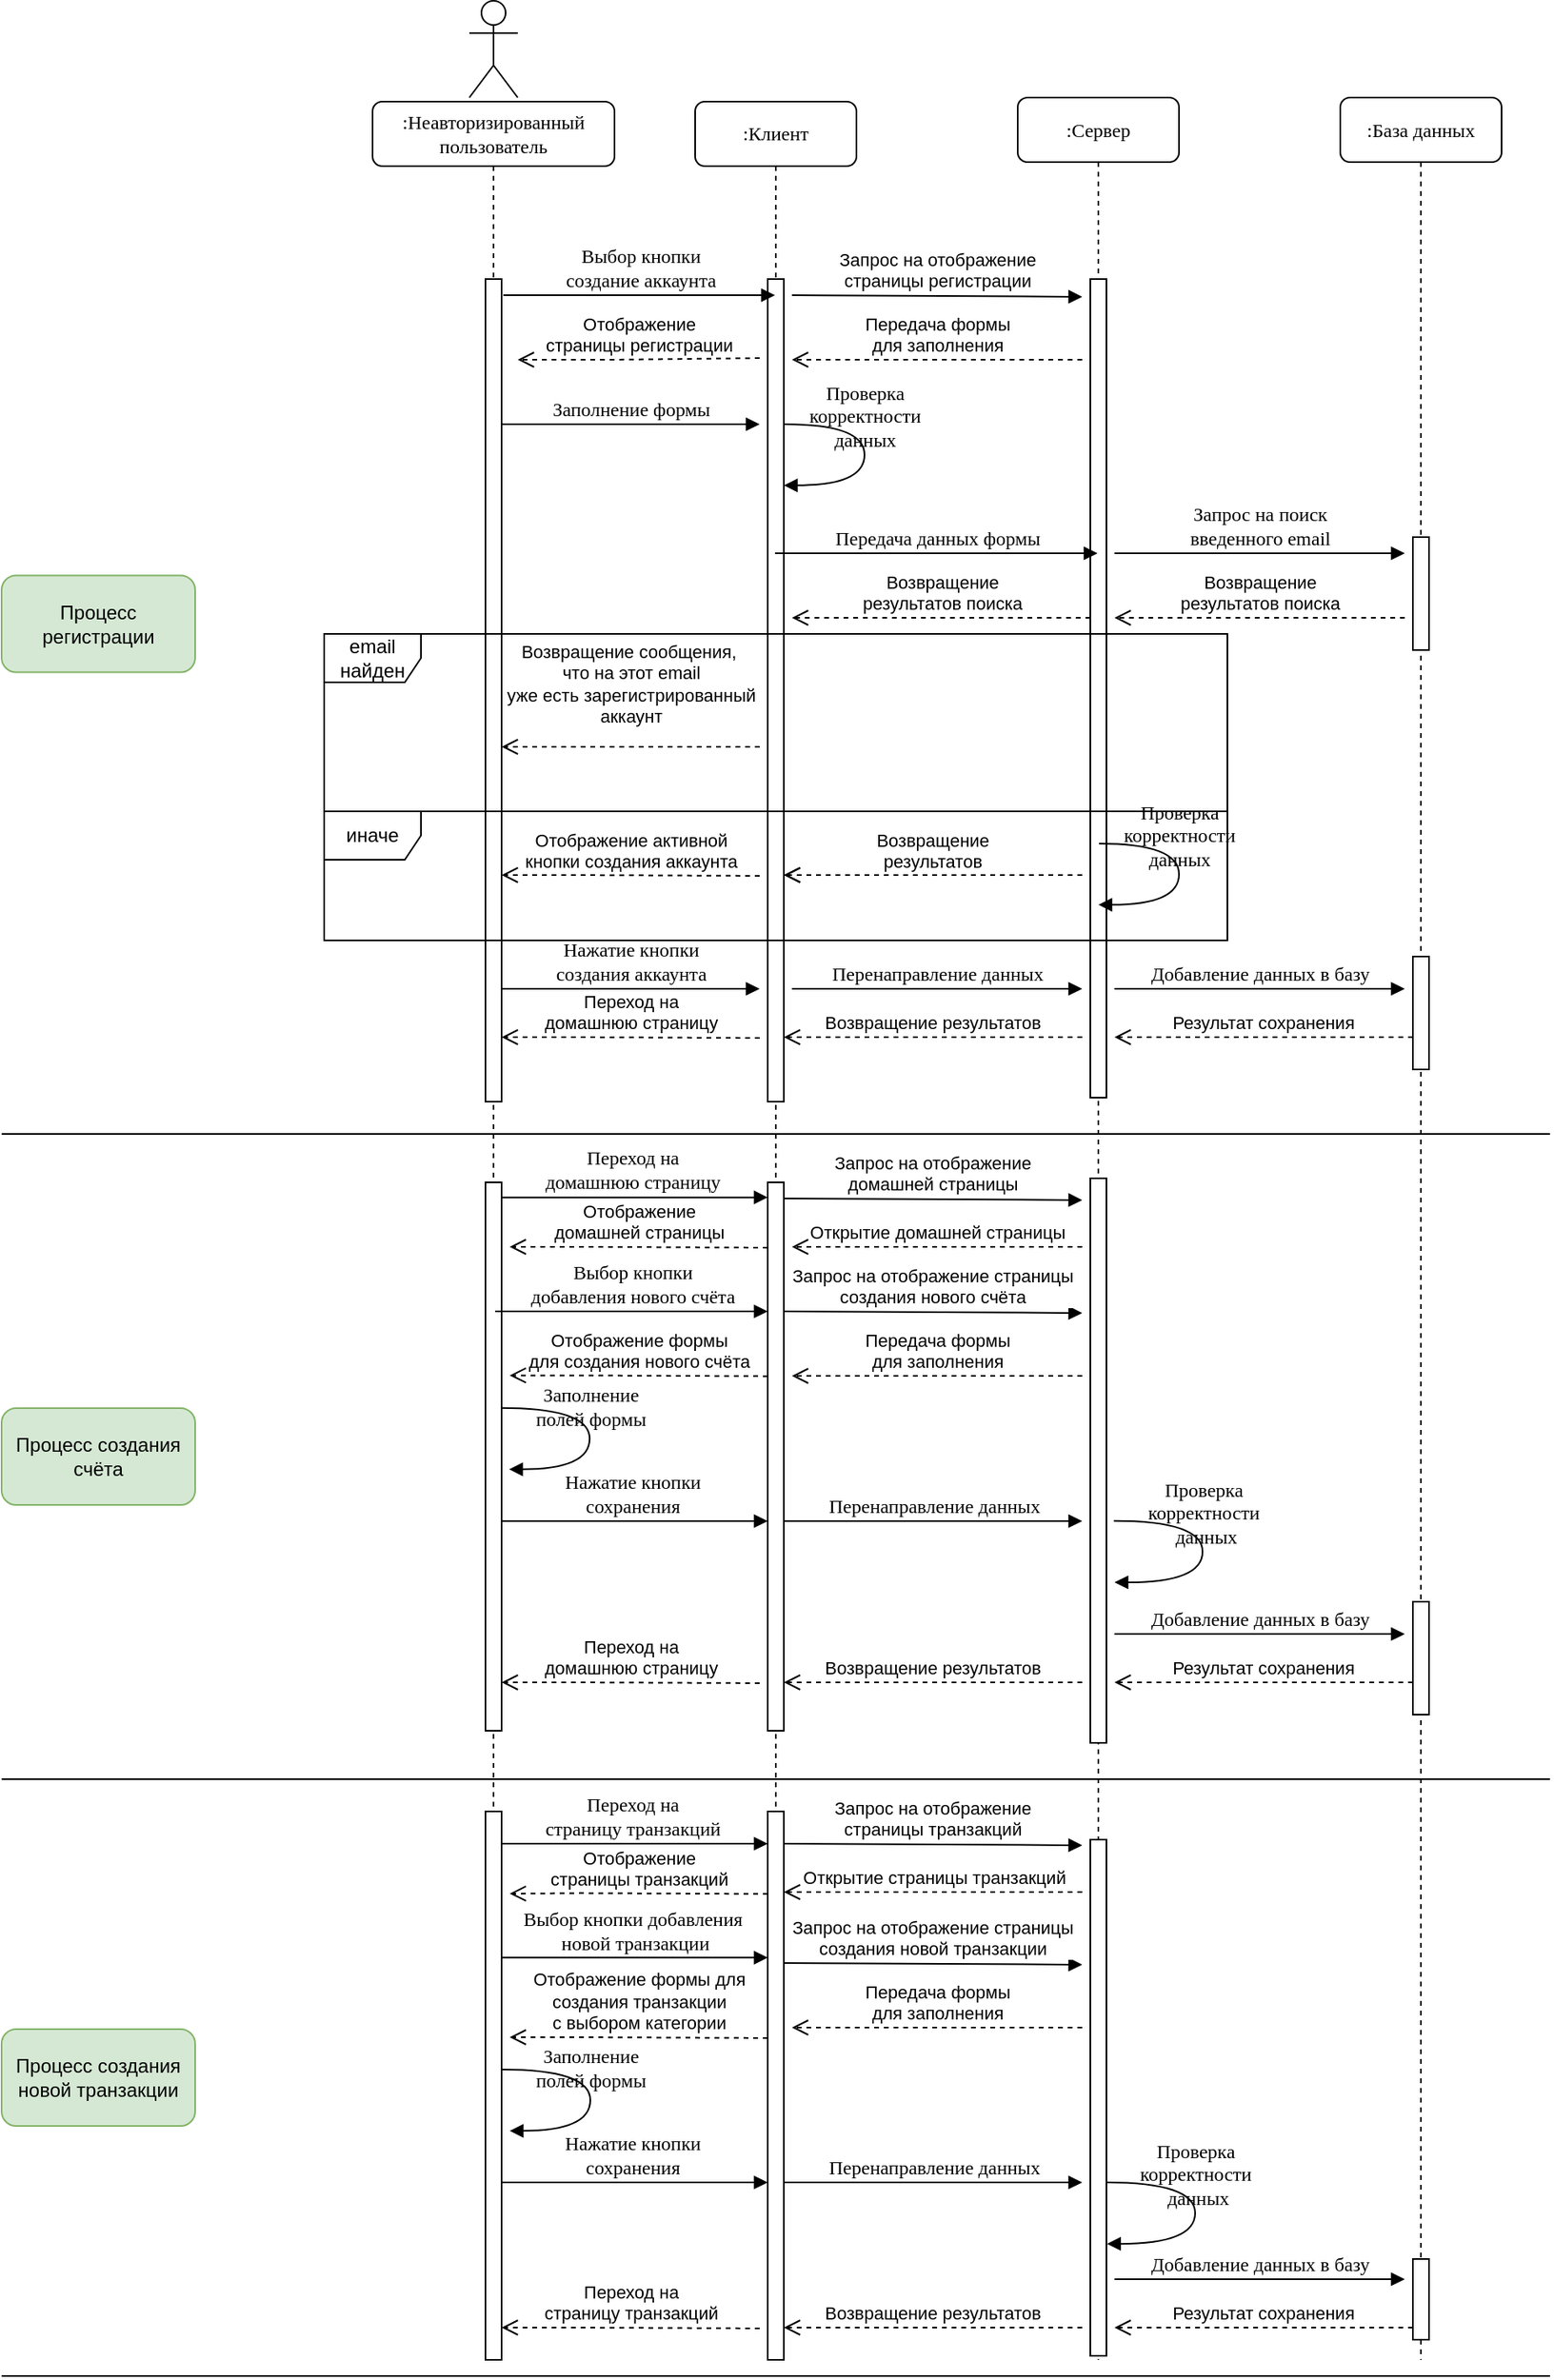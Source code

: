 <mxfile version="23.1.7" type="device">
  <diagram name="Page-1" id="13e1069c-82ec-6db2-03f1-153e76fe0fe0">
    <mxGraphModel dx="2837" dy="962" grid="1" gridSize="10" guides="1" tooltips="1" connect="1" arrows="1" fold="1" page="1" pageScale="1" pageWidth="1100" pageHeight="850" background="none" math="0" shadow="0">
      <root>
        <mxCell id="0" />
        <mxCell id="1" parent="0" />
        <mxCell id="7baba1c4bc27f4b0-2" value=":Клиент" style="shape=umlLifeline;perimeter=lifelinePerimeter;whiteSpace=wrap;html=1;container=1;collapsible=0;recursiveResize=0;outlineConnect=0;rounded=1;shadow=0;comic=0;labelBackgroundColor=none;strokeWidth=1;fontFamily=Verdana;fontSize=12;align=center;" parent="1" vertex="1">
          <mxGeometry x="310" y="80" width="100" height="1400" as="geometry" />
        </mxCell>
        <mxCell id="7baba1c4bc27f4b0-10" value="" style="html=1;points=[];perimeter=orthogonalPerimeter;rounded=0;shadow=0;comic=0;labelBackgroundColor=none;strokeWidth=1;fontFamily=Verdana;fontSize=12;align=center;" parent="7baba1c4bc27f4b0-2" vertex="1">
          <mxGeometry x="45" y="110" width="10" height="510" as="geometry" />
        </mxCell>
        <mxCell id="Ztveh8d8P-JCP1g_wq0y-25" value="Проверка&lt;br&gt;&amp;nbsp;корректности&amp;nbsp;&lt;br&gt;данных" style="html=1;verticalAlign=bottom;endArrow=block;labelBackgroundColor=none;fontFamily=Verdana;fontSize=12;elbow=vertical;edgeStyle=orthogonalEdgeStyle;curved=1;entryX=1;entryY=0.286;entryPerimeter=0;" parent="7baba1c4bc27f4b0-2" edge="1">
          <mxGeometry relative="1" as="geometry">
            <mxPoint x="55.38" y="200" as="sourcePoint" />
            <mxPoint x="55.0" y="237.9" as="targetPoint" />
            <Array as="points">
              <mxPoint x="105.0" y="199.9" />
              <mxPoint x="105.0" y="237.9" />
            </Array>
          </mxGeometry>
        </mxCell>
        <mxCell id="NJObePyXrfsjr6sr__3I-10" value="Переход на &lt;br&gt;домашнюю страницу" style="html=1;verticalAlign=bottom;endArrow=open;dashed=1;endSize=8;curved=0;rounded=0;" edge="1" parent="7baba1c4bc27f4b0-2">
          <mxGeometry x="0.005" relative="1" as="geometry">
            <mxPoint x="40" y="580.5" as="sourcePoint" />
            <mxPoint x="-120" y="580" as="targetPoint" />
            <Array as="points">
              <mxPoint x="-75" y="580" />
            </Array>
            <mxPoint as="offset" />
          </mxGeometry>
        </mxCell>
        <mxCell id="NJObePyXrfsjr6sr__3I-11" value="" style="endArrow=none;html=1;rounded=0;" edge="1" parent="7baba1c4bc27f4b0-2">
          <mxGeometry width="50" height="50" relative="1" as="geometry">
            <mxPoint x="-430" y="640" as="sourcePoint" />
            <mxPoint x="530" y="640" as="targetPoint" />
          </mxGeometry>
        </mxCell>
        <mxCell id="NJObePyXrfsjr6sr__3I-16" value="Переход на &lt;br&gt;домашнюю страницу" style="html=1;verticalAlign=bottom;endArrow=block;labelBackgroundColor=none;fontFamily=Verdana;fontSize=12;edgeStyle=elbowEdgeStyle;elbow=vertical;" edge="1" parent="7baba1c4bc27f4b0-2">
          <mxGeometry relative="1" as="geometry">
            <mxPoint x="-124" y="679.33" as="sourcePoint" />
            <mxPoint x="45" y="679.33" as="targetPoint" />
            <Array as="points">
              <mxPoint x="-25" y="679.33" />
            </Array>
          </mxGeometry>
        </mxCell>
        <mxCell id="NJObePyXrfsjr6sr__3I-22" value="Нажатие кнопки &lt;br&gt;сохранения" style="html=1;verticalAlign=bottom;endArrow=block;labelBackgroundColor=none;fontFamily=Verdana;fontSize=12;edgeStyle=elbowEdgeStyle;elbow=vertical;" edge="1" parent="7baba1c4bc27f4b0-2">
          <mxGeometry relative="1" as="geometry">
            <mxPoint x="-124" y="880" as="sourcePoint" />
            <mxPoint x="45" y="880" as="targetPoint" />
            <Array as="points">
              <mxPoint x="-25" y="880" />
            </Array>
          </mxGeometry>
        </mxCell>
        <mxCell id="NJObePyXrfsjr6sr__3I-35" value="" style="html=1;points=[];perimeter=orthogonalPerimeter;rounded=0;shadow=0;comic=0;labelBackgroundColor=none;strokeWidth=1;fontFamily=Verdana;fontSize=12;align=center;" vertex="1" parent="7baba1c4bc27f4b0-2">
          <mxGeometry x="45" y="1060" width="10" height="340" as="geometry" />
        </mxCell>
        <mxCell id="NJObePyXrfsjr6sr__3I-37" value="Переход на&lt;br&gt;страницу транзакций" style="html=1;verticalAlign=bottom;endArrow=block;labelBackgroundColor=none;fontFamily=Verdana;fontSize=12;edgeStyle=elbowEdgeStyle;elbow=horizontal;" edge="1" parent="7baba1c4bc27f4b0-2">
          <mxGeometry relative="1" as="geometry">
            <mxPoint x="-124" y="1080" as="sourcePoint" />
            <mxPoint x="45" y="1080" as="targetPoint" />
            <Array as="points">
              <mxPoint x="-25" y="1080" />
            </Array>
          </mxGeometry>
        </mxCell>
        <mxCell id="NJObePyXrfsjr6sr__3I-38" value="Отображение &lt;br&gt;страницы транзакций" style="html=1;verticalAlign=bottom;endArrow=open;dashed=1;endSize=8;curved=0;rounded=0;" edge="1" parent="7baba1c4bc27f4b0-2">
          <mxGeometry x="0.005" relative="1" as="geometry">
            <mxPoint x="45" y="1111.17" as="sourcePoint" />
            <mxPoint x="-115" y="1111" as="targetPoint" />
            <Array as="points">
              <mxPoint x="-70" y="1110.67" />
            </Array>
            <mxPoint as="offset" />
          </mxGeometry>
        </mxCell>
        <mxCell id="NJObePyXrfsjr6sr__3I-39" value="Выбор кнопки добавления&lt;br&gt;&amp;nbsp;новой транзакции" style="html=1;verticalAlign=bottom;endArrow=block;labelBackgroundColor=none;fontFamily=Verdana;fontSize=12;edgeStyle=elbowEdgeStyle;elbow=vertical;" edge="1" parent="7baba1c4bc27f4b0-2">
          <mxGeometry relative="1" as="geometry">
            <mxPoint x="-124" y="1150.67" as="sourcePoint" />
            <mxPoint x="45" y="1150.67" as="targetPoint" />
            <Array as="points">
              <mxPoint x="-25" y="1150.67" />
            </Array>
          </mxGeometry>
        </mxCell>
        <mxCell id="NJObePyXrfsjr6sr__3I-42" value="Нажатие кнопки &lt;br&gt;сохранения" style="html=1;verticalAlign=bottom;endArrow=block;labelBackgroundColor=none;fontFamily=Verdana;fontSize=12;edgeStyle=elbowEdgeStyle;elbow=vertical;" edge="1" parent="7baba1c4bc27f4b0-2">
          <mxGeometry relative="1" as="geometry">
            <mxPoint x="-124" y="1290" as="sourcePoint" />
            <mxPoint x="45" y="1290" as="targetPoint" />
            <Array as="points">
              <mxPoint x="-25" y="1290" />
            </Array>
          </mxGeometry>
        </mxCell>
        <mxCell id="NJObePyXrfsjr6sr__3I-43" value="Перенаправление данных" style="html=1;verticalAlign=bottom;endArrow=block;labelBackgroundColor=none;fontFamily=Verdana;fontSize=12;edgeStyle=elbowEdgeStyle;elbow=vertical;" edge="1" parent="7baba1c4bc27f4b0-2">
          <mxGeometry relative="1" as="geometry">
            <mxPoint x="55" y="1290" as="sourcePoint" />
            <mxPoint x="240" y="1290" as="targetPoint" />
            <Array as="points">
              <mxPoint x="135" y="1290" />
            </Array>
          </mxGeometry>
        </mxCell>
        <mxCell id="7baba1c4bc27f4b0-3" value=":Сервер" style="shape=umlLifeline;perimeter=lifelinePerimeter;whiteSpace=wrap;html=1;container=1;collapsible=0;recursiveResize=0;outlineConnect=0;rounded=1;shadow=0;comic=0;labelBackgroundColor=none;strokeWidth=1;fontFamily=Verdana;fontSize=12;align=center;" parent="1" vertex="1">
          <mxGeometry x="510" y="77.5" width="100" height="1402.5" as="geometry" />
        </mxCell>
        <mxCell id="7baba1c4bc27f4b0-13" value="" style="html=1;points=[];perimeter=orthogonalPerimeter;rounded=0;shadow=0;comic=0;labelBackgroundColor=none;strokeWidth=1;fontFamily=Verdana;fontSize=12;align=center;" parent="7baba1c4bc27f4b0-3" vertex="1">
          <mxGeometry x="45" y="112.5" width="10" height="507.5" as="geometry" />
        </mxCell>
        <mxCell id="NJObePyXrfsjr6sr__3I-15" value="" style="html=1;points=[];perimeter=orthogonalPerimeter;rounded=0;shadow=0;comic=0;labelBackgroundColor=none;strokeWidth=1;fontFamily=Verdana;fontSize=12;align=center;" vertex="1" parent="7baba1c4bc27f4b0-3">
          <mxGeometry x="45" y="670" width="10" height="350" as="geometry" />
        </mxCell>
        <mxCell id="NJObePyXrfsjr6sr__3I-26" value="Проверка &lt;br&gt;корректности&lt;br&gt;&amp;nbsp;данных" style="html=1;verticalAlign=bottom;endArrow=block;labelBackgroundColor=none;fontFamily=Verdana;fontSize=12;elbow=vertical;edgeStyle=orthogonalEdgeStyle;curved=1;exitX=1.038;exitY=0.345;exitPerimeter=0;" edge="1" parent="7baba1c4bc27f4b0-3">
          <mxGeometry relative="1" as="geometry">
            <mxPoint x="59.62" y="882.4" as="sourcePoint" />
            <mxPoint x="60" y="920.5" as="targetPoint" />
            <Array as="points">
              <mxPoint x="114.62" y="882.4" />
              <mxPoint x="114.62" y="920.4" />
            </Array>
          </mxGeometry>
        </mxCell>
        <mxCell id="NJObePyXrfsjr6sr__3I-36" value="" style="html=1;points=[];perimeter=orthogonalPerimeter;rounded=0;shadow=0;comic=0;labelBackgroundColor=none;strokeWidth=1;fontFamily=Verdana;fontSize=12;align=center;" vertex="1" parent="7baba1c4bc27f4b0-3">
          <mxGeometry x="45" y="1080" width="10" height="320" as="geometry" />
        </mxCell>
        <mxCell id="NJObePyXrfsjr6sr__3I-44" value="Проверка &lt;br&gt;корректности&lt;br&gt;&amp;nbsp;данных" style="html=1;verticalAlign=bottom;endArrow=block;labelBackgroundColor=none;fontFamily=Verdana;fontSize=12;elbow=vertical;edgeStyle=orthogonalEdgeStyle;curved=1;exitX=1.038;exitY=0.345;exitPerimeter=0;" edge="1" parent="7baba1c4bc27f4b0-3">
          <mxGeometry relative="1" as="geometry">
            <mxPoint x="55.0" y="1292.51" as="sourcePoint" />
            <mxPoint x="55.38" y="1330.61" as="targetPoint" />
            <Array as="points">
              <mxPoint x="110.0" y="1292.51" />
              <mxPoint x="110.0" y="1330.51" />
            </Array>
          </mxGeometry>
        </mxCell>
        <mxCell id="NJObePyXrfsjr6sr__3I-53" value="Открытие домашней страницы" style="html=1;verticalAlign=bottom;endArrow=open;dashed=1;endSize=8;curved=0;rounded=0;" edge="1" parent="7baba1c4bc27f4b0-3">
          <mxGeometry relative="1" as="geometry">
            <mxPoint x="40" y="712.5" as="sourcePoint" />
            <mxPoint x="-140" y="712.5" as="targetPoint" />
            <Array as="points">
              <mxPoint x="-100" y="712.5" />
            </Array>
          </mxGeometry>
        </mxCell>
        <mxCell id="7baba1c4bc27f4b0-4" value=":База данных" style="shape=umlLifeline;perimeter=lifelinePerimeter;whiteSpace=wrap;html=1;container=1;collapsible=0;recursiveResize=0;outlineConnect=0;rounded=1;shadow=0;comic=0;labelBackgroundColor=none;strokeWidth=1;fontFamily=Verdana;fontSize=12;align=center;" parent="1" vertex="1">
          <mxGeometry x="710" y="77.5" width="100" height="1402.5" as="geometry" />
        </mxCell>
        <mxCell id="7baba1c4bc27f4b0-16" value="" style="html=1;points=[];perimeter=orthogonalPerimeter;rounded=0;shadow=0;comic=0;labelBackgroundColor=none;strokeWidth=1;fontFamily=Verdana;fontSize=12;align=center;" parent="7baba1c4bc27f4b0-4" vertex="1">
          <mxGeometry x="45" y="272.5" width="10" height="70" as="geometry" />
        </mxCell>
        <mxCell id="NJObePyXrfsjr6sr__3I-6" value="" style="html=1;points=[];perimeter=orthogonalPerimeter;rounded=0;shadow=0;comic=0;labelBackgroundColor=none;strokeWidth=1;fontFamily=Verdana;fontSize=12;align=center;" vertex="1" parent="7baba1c4bc27f4b0-4">
          <mxGeometry x="45" y="532.5" width="10" height="70" as="geometry" />
        </mxCell>
        <mxCell id="NJObePyXrfsjr6sr__3I-31" value="" style="html=1;points=[];perimeter=orthogonalPerimeter;rounded=0;shadow=0;comic=0;labelBackgroundColor=none;strokeWidth=1;fontFamily=Verdana;fontSize=12;align=center;" vertex="1" parent="7baba1c4bc27f4b0-4">
          <mxGeometry x="45" y="932.5" width="10" height="70" as="geometry" />
        </mxCell>
        <mxCell id="NJObePyXrfsjr6sr__3I-49" value="" style="html=1;points=[];perimeter=orthogonalPerimeter;rounded=0;shadow=0;comic=0;labelBackgroundColor=none;strokeWidth=1;fontFamily=Verdana;fontSize=12;align=center;" vertex="1" parent="7baba1c4bc27f4b0-4">
          <mxGeometry x="45" y="1340" width="10" height="50" as="geometry" />
        </mxCell>
        <mxCell id="7baba1c4bc27f4b0-8" value=":Неавторизированный&lt;br&gt;пользователь" style="shape=umlLifeline;perimeter=lifelinePerimeter;whiteSpace=wrap;html=1;container=1;collapsible=0;recursiveResize=0;outlineConnect=0;rounded=1;shadow=0;comic=0;labelBackgroundColor=none;strokeWidth=1;fontFamily=Verdana;fontSize=12;align=center;" parent="1" vertex="1">
          <mxGeometry x="110" y="80" width="150" height="1400" as="geometry" />
        </mxCell>
        <mxCell id="7baba1c4bc27f4b0-9" value="" style="html=1;points=[];perimeter=orthogonalPerimeter;rounded=0;shadow=0;comic=0;labelBackgroundColor=none;strokeWidth=1;fontFamily=Verdana;fontSize=12;align=center;" parent="7baba1c4bc27f4b0-8" vertex="1">
          <mxGeometry x="70" y="110" width="10" height="510" as="geometry" />
        </mxCell>
        <mxCell id="NJObePyXrfsjr6sr__3I-13" value="" style="html=1;points=[];perimeter=orthogonalPerimeter;rounded=0;shadow=0;comic=0;labelBackgroundColor=none;strokeWidth=1;fontFamily=Verdana;fontSize=12;align=center;" vertex="1" parent="7baba1c4bc27f4b0-8">
          <mxGeometry x="70" y="670" width="10" height="340" as="geometry" />
        </mxCell>
        <mxCell id="NJObePyXrfsjr6sr__3I-21" value="Заполнение &lt;br&gt;полей формы" style="html=1;verticalAlign=bottom;endArrow=block;labelBackgroundColor=none;fontFamily=Verdana;fontSize=12;elbow=vertical;edgeStyle=orthogonalEdgeStyle;curved=1;entryX=1;entryY=0.286;entryPerimeter=0;exitX=1.038;exitY=0.345;exitPerimeter=0;" edge="1" parent="7baba1c4bc27f4b0-8">
          <mxGeometry relative="1" as="geometry">
            <mxPoint x="79.62" y="809.9" as="sourcePoint" />
            <mxPoint x="84.62" y="847.9" as="targetPoint" />
            <Array as="points">
              <mxPoint x="134.62" y="809.9" />
              <mxPoint x="134.62" y="847.9" />
            </Array>
          </mxGeometry>
        </mxCell>
        <mxCell id="NJObePyXrfsjr6sr__3I-34" value="" style="html=1;points=[];perimeter=orthogonalPerimeter;rounded=0;shadow=0;comic=0;labelBackgroundColor=none;strokeWidth=1;fontFamily=Verdana;fontSize=12;align=center;" vertex="1" parent="7baba1c4bc27f4b0-8">
          <mxGeometry x="70" y="1060" width="10" height="340" as="geometry" />
        </mxCell>
        <mxCell id="NJObePyXrfsjr6sr__3I-41" value="Заполнение &lt;br&gt;полей формы" style="html=1;verticalAlign=bottom;endArrow=block;labelBackgroundColor=none;fontFamily=Verdana;fontSize=12;elbow=vertical;edgeStyle=orthogonalEdgeStyle;curved=1;entryX=1;entryY=0.286;entryPerimeter=0;exitX=1.038;exitY=0.345;exitPerimeter=0;" edge="1" parent="7baba1c4bc27f4b0-8">
          <mxGeometry relative="1" as="geometry">
            <mxPoint x="80.0" y="1220.01" as="sourcePoint" />
            <mxPoint x="85.0" y="1258.01" as="targetPoint" />
            <Array as="points">
              <mxPoint x="135.0" y="1220.01" />
              <mxPoint x="135.0" y="1258.01" />
            </Array>
          </mxGeometry>
        </mxCell>
        <mxCell id="7baba1c4bc27f4b0-11" value="Заполнение формы" style="html=1;verticalAlign=bottom;endArrow=block;labelBackgroundColor=none;fontFamily=Verdana;fontSize=12;edgeStyle=elbowEdgeStyle;elbow=vertical;" parent="1" edge="1">
          <mxGeometry relative="1" as="geometry">
            <mxPoint x="190" y="280" as="sourcePoint" />
            <mxPoint x="350" y="280" as="targetPoint" />
            <Array as="points">
              <mxPoint x="270" y="280" />
            </Array>
          </mxGeometry>
        </mxCell>
        <mxCell id="Ztveh8d8P-JCP1g_wq0y-1" value="" style="shape=umlActor;verticalLabelPosition=bottom;verticalAlign=top;html=1;outlineConnect=0;" parent="1" vertex="1">
          <mxGeometry x="170" y="17.5" width="30" height="60" as="geometry" />
        </mxCell>
        <mxCell id="Ztveh8d8P-JCP1g_wq0y-8" value="Процесс регистрации" style="rounded=1;whiteSpace=wrap;html=1;fillColor=#d5e8d4;strokeColor=#82b366;" parent="1" vertex="1">
          <mxGeometry x="-120" y="373.75" width="120" height="60" as="geometry" />
        </mxCell>
        <mxCell id="Ztveh8d8P-JCP1g_wq0y-9" value="Запрос на отображение &lt;br&gt;страницы регистрации" style="html=1;verticalAlign=bottom;endArrow=block;curved=0;rounded=0;" parent="1" edge="1">
          <mxGeometry width="80" relative="1" as="geometry">
            <mxPoint x="370" y="200" as="sourcePoint" />
            <mxPoint x="550" y="201" as="targetPoint" />
          </mxGeometry>
        </mxCell>
        <mxCell id="Ztveh8d8P-JCP1g_wq0y-11" value="Передача формы&lt;br&gt;для заполнения" style="html=1;verticalAlign=bottom;endArrow=open;dashed=1;endSize=8;curved=0;rounded=0;" parent="1" edge="1">
          <mxGeometry relative="1" as="geometry">
            <mxPoint x="550" y="240" as="sourcePoint" />
            <mxPoint x="370" y="240" as="targetPoint" />
            <Array as="points">
              <mxPoint x="410" y="240" />
            </Array>
          </mxGeometry>
        </mxCell>
        <mxCell id="Ztveh8d8P-JCP1g_wq0y-12" value="Отображение &lt;br&gt;страницы регистрации" style="html=1;verticalAlign=bottom;endArrow=open;dashed=1;endSize=8;curved=0;rounded=0;" parent="1" edge="1">
          <mxGeometry relative="1" as="geometry">
            <mxPoint x="350" y="239" as="sourcePoint" />
            <mxPoint x="200" y="240" as="targetPoint" />
            <Array as="points">
              <mxPoint x="260" y="240" />
            </Array>
          </mxGeometry>
        </mxCell>
        <mxCell id="Ztveh8d8P-JCP1g_wq0y-13" value="Выбор кнопки &lt;br&gt;создание аккаунта" style="html=1;verticalAlign=bottom;endArrow=block;labelBackgroundColor=none;fontFamily=Verdana;fontSize=12;edgeStyle=elbowEdgeStyle;elbow=vertical;" parent="1" target="7baba1c4bc27f4b0-2" edge="1">
          <mxGeometry relative="1" as="geometry">
            <mxPoint x="191" y="200" as="sourcePoint" />
            <mxPoint x="340" y="200" as="targetPoint" />
            <Array as="points">
              <mxPoint x="290" y="200" />
            </Array>
          </mxGeometry>
        </mxCell>
        <mxCell id="Ztveh8d8P-JCP1g_wq0y-15" value="Передача данных формы" style="html=1;verticalAlign=bottom;endArrow=block;labelBackgroundColor=none;fontFamily=Verdana;fontSize=12;edgeStyle=elbowEdgeStyle;elbow=horizontal;" parent="1" edge="1">
          <mxGeometry relative="1" as="geometry">
            <mxPoint x="359.5" y="360" as="sourcePoint" />
            <mxPoint x="559.5" y="360" as="targetPoint" />
            <Array as="points">
              <mxPoint x="450" y="360" />
            </Array>
          </mxGeometry>
        </mxCell>
        <mxCell id="Ztveh8d8P-JCP1g_wq0y-16" value="Запрос на поиск &lt;br&gt;введенного email" style="html=1;verticalAlign=bottom;endArrow=block;labelBackgroundColor=none;fontFamily=Verdana;fontSize=12;edgeStyle=elbowEdgeStyle;elbow=vertical;" parent="1" edge="1">
          <mxGeometry relative="1" as="geometry">
            <mxPoint x="570" y="360" as="sourcePoint" />
            <mxPoint x="750" y="360" as="targetPoint" />
            <Array as="points">
              <mxPoint x="650" y="360" />
            </Array>
          </mxGeometry>
        </mxCell>
        <mxCell id="Ztveh8d8P-JCP1g_wq0y-22" value="Возвращение&lt;br&gt;результатов поиска" style="html=1;verticalAlign=bottom;endArrow=open;dashed=1;endSize=8;curved=0;rounded=0;" parent="1" edge="1">
          <mxGeometry relative="1" as="geometry">
            <mxPoint x="555" y="400" as="sourcePoint" />
            <mxPoint x="370" y="400" as="targetPoint" />
            <Array as="points">
              <mxPoint x="415" y="400" />
            </Array>
          </mxGeometry>
        </mxCell>
        <mxCell id="Ztveh8d8P-JCP1g_wq0y-17" value="Возвращение&lt;br&gt;результатов поиска" style="html=1;verticalAlign=bottom;endArrow=open;dashed=1;endSize=8;curved=0;rounded=0;" parent="1" edge="1">
          <mxGeometry relative="1" as="geometry">
            <mxPoint x="750" y="400" as="sourcePoint" />
            <mxPoint x="570" y="400" as="targetPoint" />
            <Array as="points">
              <mxPoint x="610" y="400" />
            </Array>
          </mxGeometry>
        </mxCell>
        <mxCell id="Ztveh8d8P-JCP1g_wq0y-23" value="Возвращение сообщения,&amp;nbsp;&lt;br&gt;что на этот email&lt;br&gt;уже есть зарегистрированный&lt;br&gt;аккаунт" style="html=1;verticalAlign=bottom;endArrow=open;dashed=1;endSize=8;curved=0;rounded=0;" parent="1" edge="1">
          <mxGeometry y="-10" relative="1" as="geometry">
            <mxPoint x="350" y="480" as="sourcePoint" />
            <mxPoint x="190" y="480" as="targetPoint" />
            <Array as="points">
              <mxPoint x="220" y="480" />
            </Array>
            <mxPoint as="offset" />
          </mxGeometry>
        </mxCell>
        <mxCell id="Ztveh8d8P-JCP1g_wq0y-18" value="email найден" style="shape=umlFrame;whiteSpace=wrap;html=1;pointerEvents=0;" parent="1" vertex="1">
          <mxGeometry x="80" y="410" width="560" height="110" as="geometry" />
        </mxCell>
        <mxCell id="Ztveh8d8P-JCP1g_wq0y-21" value="иначе" style="shape=umlFrame;whiteSpace=wrap;html=1;pointerEvents=0;" parent="1" vertex="1">
          <mxGeometry x="80" y="520" width="560" height="80" as="geometry" />
        </mxCell>
        <mxCell id="Ztveh8d8P-JCP1g_wq0y-26" value="Проверка&lt;br&gt;&amp;nbsp;корректности&amp;nbsp;&lt;br&gt;данных" style="html=1;verticalAlign=bottom;endArrow=block;labelBackgroundColor=none;fontFamily=Verdana;fontSize=12;elbow=vertical;edgeStyle=orthogonalEdgeStyle;curved=1;entryX=1;entryY=0.286;entryPerimeter=0;" parent="1" edge="1">
          <mxGeometry relative="1" as="geometry">
            <mxPoint x="560.38" y="540" as="sourcePoint" />
            <mxPoint x="560.0" y="577.9" as="targetPoint" />
            <Array as="points">
              <mxPoint x="610.0" y="539.9" />
              <mxPoint x="610.0" y="577.9" />
            </Array>
          </mxGeometry>
        </mxCell>
        <mxCell id="Ztveh8d8P-JCP1g_wq0y-27" value="Возвращение&lt;br&gt;результатов" style="html=1;verticalAlign=bottom;endArrow=open;dashed=1;endSize=8;curved=0;rounded=0;" parent="1" edge="1">
          <mxGeometry x="0.005" relative="1" as="geometry">
            <mxPoint x="550" y="559.5" as="sourcePoint" />
            <mxPoint x="365" y="559.5" as="targetPoint" />
            <Array as="points">
              <mxPoint x="410" y="559.5" />
            </Array>
            <mxPoint as="offset" />
          </mxGeometry>
        </mxCell>
        <mxCell id="NJObePyXrfsjr6sr__3I-1" value="Возвращение&lt;br&gt;результатов" style="html=1;verticalAlign=bottom;endArrow=open;dashed=1;endSize=8;curved=0;rounded=0;" edge="1" parent="1">
          <mxGeometry x="0.005" relative="1" as="geometry">
            <mxPoint x="550" y="559.5" as="sourcePoint" />
            <mxPoint x="365" y="559.5" as="targetPoint" />
            <Array as="points">
              <mxPoint x="410" y="559.5" />
            </Array>
            <mxPoint as="offset" />
          </mxGeometry>
        </mxCell>
        <mxCell id="NJObePyXrfsjr6sr__3I-2" value="Отображение активной&lt;br&gt;кнопки создания аккаунта" style="html=1;verticalAlign=bottom;endArrow=open;dashed=1;endSize=8;curved=0;rounded=0;" edge="1" parent="1">
          <mxGeometry x="0.005" relative="1" as="geometry">
            <mxPoint x="350" y="560" as="sourcePoint" />
            <mxPoint x="190" y="559.5" as="targetPoint" />
            <Array as="points">
              <mxPoint x="235" y="559.5" />
            </Array>
            <mxPoint as="offset" />
          </mxGeometry>
        </mxCell>
        <mxCell id="NJObePyXrfsjr6sr__3I-3" value="Нажатие кнопки &lt;br&gt;создания аккаунта" style="html=1;verticalAlign=bottom;endArrow=block;labelBackgroundColor=none;fontFamily=Verdana;fontSize=12;edgeStyle=elbowEdgeStyle;elbow=vertical;" edge="1" parent="1">
          <mxGeometry relative="1" as="geometry">
            <mxPoint x="190" y="630" as="sourcePoint" />
            <mxPoint x="350" y="630" as="targetPoint" />
            <Array as="points">
              <mxPoint x="270" y="630" />
            </Array>
          </mxGeometry>
        </mxCell>
        <mxCell id="NJObePyXrfsjr6sr__3I-4" value="Перенаправление данных" style="html=1;verticalAlign=bottom;endArrow=block;labelBackgroundColor=none;fontFamily=Verdana;fontSize=12;edgeStyle=elbowEdgeStyle;elbow=vertical;" edge="1" parent="1">
          <mxGeometry relative="1" as="geometry">
            <mxPoint x="370" y="630" as="sourcePoint" />
            <mxPoint x="550" y="630" as="targetPoint" />
            <Array as="points">
              <mxPoint x="450" y="630" />
            </Array>
          </mxGeometry>
        </mxCell>
        <mxCell id="NJObePyXrfsjr6sr__3I-5" value="Добавление данных в базу" style="html=1;verticalAlign=bottom;endArrow=block;labelBackgroundColor=none;fontFamily=Verdana;fontSize=12;edgeStyle=elbowEdgeStyle;elbow=vertical;" edge="1" parent="1">
          <mxGeometry relative="1" as="geometry">
            <mxPoint x="570" y="630" as="sourcePoint" />
            <mxPoint x="750" y="630" as="targetPoint" />
            <Array as="points">
              <mxPoint x="650" y="630" />
            </Array>
          </mxGeometry>
        </mxCell>
        <mxCell id="NJObePyXrfsjr6sr__3I-7" value="Результат сохранения" style="html=1;verticalAlign=bottom;endArrow=open;dashed=1;endSize=8;curved=0;rounded=0;" edge="1" parent="1">
          <mxGeometry x="0.005" relative="1" as="geometry">
            <mxPoint x="755" y="660" as="sourcePoint" />
            <mxPoint x="570" y="660" as="targetPoint" />
            <Array as="points">
              <mxPoint x="615" y="660" />
            </Array>
            <mxPoint as="offset" />
          </mxGeometry>
        </mxCell>
        <mxCell id="NJObePyXrfsjr6sr__3I-8" value="Возвращение результатов" style="html=1;verticalAlign=bottom;endArrow=open;dashed=1;endSize=8;curved=0;rounded=0;" edge="1" parent="1">
          <mxGeometry x="0.005" relative="1" as="geometry">
            <mxPoint x="550" y="660" as="sourcePoint" />
            <mxPoint x="365" y="660" as="targetPoint" />
            <Array as="points">
              <mxPoint x="410" y="660" />
            </Array>
            <mxPoint as="offset" />
          </mxGeometry>
        </mxCell>
        <mxCell id="NJObePyXrfsjr6sr__3I-12" value="Процесс создания счёта" style="rounded=1;whiteSpace=wrap;html=1;fillColor=#d5e8d4;strokeColor=#82b366;" vertex="1" parent="1">
          <mxGeometry x="-120" y="890" width="120" height="60" as="geometry" />
        </mxCell>
        <mxCell id="NJObePyXrfsjr6sr__3I-14" value="" style="html=1;points=[];perimeter=orthogonalPerimeter;rounded=0;shadow=0;comic=0;labelBackgroundColor=none;strokeWidth=1;fontFamily=Verdana;fontSize=12;align=center;" vertex="1" parent="1">
          <mxGeometry x="355" y="750" width="10" height="340" as="geometry" />
        </mxCell>
        <mxCell id="NJObePyXrfsjr6sr__3I-17" value="Отображение &lt;br&gt;домашней страницы" style="html=1;verticalAlign=bottom;endArrow=open;dashed=1;endSize=8;curved=0;rounded=0;" edge="1" parent="1">
          <mxGeometry x="0.005" relative="1" as="geometry">
            <mxPoint x="355" y="790.5" as="sourcePoint" />
            <mxPoint x="195" y="790" as="targetPoint" />
            <Array as="points">
              <mxPoint x="240" y="790" />
            </Array>
            <mxPoint as="offset" />
          </mxGeometry>
        </mxCell>
        <mxCell id="NJObePyXrfsjr6sr__3I-18" value="Выбор кнопки &lt;br&gt;добавления нового счёта" style="html=1;verticalAlign=bottom;endArrow=block;labelBackgroundColor=none;fontFamily=Verdana;fontSize=12;edgeStyle=elbowEdgeStyle;elbow=vertical;" edge="1" parent="1">
          <mxGeometry relative="1" as="geometry">
            <mxPoint x="186" y="830" as="sourcePoint" />
            <mxPoint x="355" y="830" as="targetPoint" />
            <Array as="points">
              <mxPoint x="285" y="830" />
            </Array>
          </mxGeometry>
        </mxCell>
        <mxCell id="NJObePyXrfsjr6sr__3I-19" value="Отображение формы&lt;br&gt;для создания нового счёта" style="html=1;verticalAlign=bottom;endArrow=open;dashed=1;endSize=8;curved=0;rounded=0;" edge="1" parent="1">
          <mxGeometry x="0.005" relative="1" as="geometry">
            <mxPoint x="355" y="870.21" as="sourcePoint" />
            <mxPoint x="195" y="869.71" as="targetPoint" />
            <Array as="points">
              <mxPoint x="240" y="869.71" />
            </Array>
            <mxPoint as="offset" />
          </mxGeometry>
        </mxCell>
        <mxCell id="NJObePyXrfsjr6sr__3I-25" value="Перенаправление данных" style="html=1;verticalAlign=bottom;endArrow=block;labelBackgroundColor=none;fontFamily=Verdana;fontSize=12;edgeStyle=elbowEdgeStyle;elbow=vertical;" edge="1" parent="1">
          <mxGeometry relative="1" as="geometry">
            <mxPoint x="365" y="960" as="sourcePoint" />
            <mxPoint x="550" y="960" as="targetPoint" />
            <Array as="points">
              <mxPoint x="445" y="960" />
            </Array>
          </mxGeometry>
        </mxCell>
        <mxCell id="NJObePyXrfsjr6sr__3I-27" value="Добавление данных в базу" style="html=1;verticalAlign=bottom;endArrow=block;labelBackgroundColor=none;fontFamily=Verdana;fontSize=12;edgeStyle=elbowEdgeStyle;elbow=vertical;" edge="1" parent="1">
          <mxGeometry relative="1" as="geometry">
            <mxPoint x="570" y="1030" as="sourcePoint" />
            <mxPoint x="750" y="1030" as="targetPoint" />
            <Array as="points">
              <mxPoint x="650" y="1030" />
            </Array>
          </mxGeometry>
        </mxCell>
        <mxCell id="NJObePyXrfsjr6sr__3I-28" value="Результат сохранения" style="html=1;verticalAlign=bottom;endArrow=open;dashed=1;endSize=8;curved=0;rounded=0;" edge="1" parent="1">
          <mxGeometry x="0.005" relative="1" as="geometry">
            <mxPoint x="755" y="1060" as="sourcePoint" />
            <mxPoint x="570" y="1060" as="targetPoint" />
            <Array as="points">
              <mxPoint x="615" y="1060" />
            </Array>
            <mxPoint as="offset" />
          </mxGeometry>
        </mxCell>
        <mxCell id="NJObePyXrfsjr6sr__3I-29" value="Возвращение результатов" style="html=1;verticalAlign=bottom;endArrow=open;dashed=1;endSize=8;curved=0;rounded=0;" edge="1" parent="1">
          <mxGeometry x="0.005" relative="1" as="geometry">
            <mxPoint x="550" y="1060" as="sourcePoint" />
            <mxPoint x="365" y="1060" as="targetPoint" />
            <Array as="points">
              <mxPoint x="410" y="1060" />
            </Array>
            <mxPoint as="offset" />
          </mxGeometry>
        </mxCell>
        <mxCell id="NJObePyXrfsjr6sr__3I-30" value="Переход на &lt;br&gt;домашнюю страницу" style="html=1;verticalAlign=bottom;endArrow=open;dashed=1;endSize=8;curved=0;rounded=0;" edge="1" parent="1">
          <mxGeometry x="0.005" relative="1" as="geometry">
            <mxPoint x="350" y="1060.5" as="sourcePoint" />
            <mxPoint x="190" y="1060" as="targetPoint" />
            <Array as="points">
              <mxPoint x="235" y="1060" />
            </Array>
            <mxPoint as="offset" />
          </mxGeometry>
        </mxCell>
        <mxCell id="NJObePyXrfsjr6sr__3I-32" value="" style="endArrow=none;html=1;rounded=0;" edge="1" parent="1">
          <mxGeometry width="50" height="50" relative="1" as="geometry">
            <mxPoint x="-120" y="1120" as="sourcePoint" />
            <mxPoint x="840" y="1120" as="targetPoint" />
          </mxGeometry>
        </mxCell>
        <mxCell id="NJObePyXrfsjr6sr__3I-33" value="Процесс создания новой транзакции" style="rounded=1;whiteSpace=wrap;html=1;fillColor=#d5e8d4;strokeColor=#82b366;" vertex="1" parent="1">
          <mxGeometry x="-120" y="1275" width="120" height="60" as="geometry" />
        </mxCell>
        <mxCell id="NJObePyXrfsjr6sr__3I-40" value="Отображение формы для&lt;br&gt;создания транзакции&lt;br&gt;с выбором категории" style="html=1;verticalAlign=bottom;endArrow=open;dashed=1;endSize=8;curved=0;rounded=0;" edge="1" parent="1">
          <mxGeometry x="0.005" relative="1" as="geometry">
            <mxPoint x="355" y="1280.5" as="sourcePoint" />
            <mxPoint x="195" y="1280" as="targetPoint" />
            <Array as="points">
              <mxPoint x="240" y="1280" />
            </Array>
            <mxPoint as="offset" />
          </mxGeometry>
        </mxCell>
        <mxCell id="NJObePyXrfsjr6sr__3I-45" value="Добавление данных в базу" style="html=1;verticalAlign=bottom;endArrow=block;labelBackgroundColor=none;fontFamily=Verdana;fontSize=12;edgeStyle=elbowEdgeStyle;elbow=vertical;" edge="1" parent="1">
          <mxGeometry relative="1" as="geometry">
            <mxPoint x="570" y="1430" as="sourcePoint" />
            <mxPoint x="750" y="1430" as="targetPoint" />
            <Array as="points">
              <mxPoint x="650" y="1430" />
            </Array>
          </mxGeometry>
        </mxCell>
        <mxCell id="NJObePyXrfsjr6sr__3I-46" value="Результат сохранения" style="html=1;verticalAlign=bottom;endArrow=open;dashed=1;endSize=8;curved=0;rounded=0;" edge="1" parent="1">
          <mxGeometry x="0.005" relative="1" as="geometry">
            <mxPoint x="755" y="1460" as="sourcePoint" />
            <mxPoint x="570" y="1460" as="targetPoint" />
            <Array as="points">
              <mxPoint x="615" y="1460" />
            </Array>
            <mxPoint as="offset" />
          </mxGeometry>
        </mxCell>
        <mxCell id="NJObePyXrfsjr6sr__3I-47" value="Возвращение результатов" style="html=1;verticalAlign=bottom;endArrow=open;dashed=1;endSize=8;curved=0;rounded=0;" edge="1" parent="1">
          <mxGeometry x="0.005" relative="1" as="geometry">
            <mxPoint x="550" y="1460" as="sourcePoint" />
            <mxPoint x="365" y="1460" as="targetPoint" />
            <Array as="points">
              <mxPoint x="410" y="1460" />
            </Array>
            <mxPoint as="offset" />
          </mxGeometry>
        </mxCell>
        <mxCell id="NJObePyXrfsjr6sr__3I-48" value="Переход на&lt;br&gt;страницу транзакций" style="html=1;verticalAlign=bottom;endArrow=open;dashed=1;endSize=8;curved=0;rounded=0;" edge="1" parent="1">
          <mxGeometry x="0.005" relative="1" as="geometry">
            <mxPoint x="350" y="1460.5" as="sourcePoint" />
            <mxPoint x="190" y="1460" as="targetPoint" />
            <Array as="points">
              <mxPoint x="235" y="1460" />
            </Array>
            <mxPoint as="offset" />
          </mxGeometry>
        </mxCell>
        <mxCell id="NJObePyXrfsjr6sr__3I-50" value="" style="endArrow=none;html=1;rounded=0;" edge="1" parent="1">
          <mxGeometry width="50" height="50" relative="1" as="geometry">
            <mxPoint x="-120" y="1490" as="sourcePoint" />
            <mxPoint x="840" y="1490" as="targetPoint" />
          </mxGeometry>
        </mxCell>
        <mxCell id="NJObePyXrfsjr6sr__3I-52" value="Запрос на отображение &lt;br&gt;домашней страницы" style="html=1;verticalAlign=bottom;endArrow=block;curved=0;rounded=0;" edge="1" parent="1">
          <mxGeometry width="80" relative="1" as="geometry">
            <mxPoint x="365" y="760" as="sourcePoint" />
            <mxPoint x="550" y="761" as="targetPoint" />
          </mxGeometry>
        </mxCell>
        <mxCell id="NJObePyXrfsjr6sr__3I-54" value="Запрос на отображение страницы &lt;br&gt;создания нового счёта" style="html=1;verticalAlign=bottom;endArrow=block;curved=0;rounded=0;" edge="1" parent="1">
          <mxGeometry width="80" relative="1" as="geometry">
            <mxPoint x="365" y="830" as="sourcePoint" />
            <mxPoint x="550" y="831" as="targetPoint" />
          </mxGeometry>
        </mxCell>
        <mxCell id="NJObePyXrfsjr6sr__3I-55" value="Передача формы&lt;br&gt;для заполнения" style="html=1;verticalAlign=bottom;endArrow=open;dashed=1;endSize=8;curved=0;rounded=0;" edge="1" parent="1">
          <mxGeometry relative="1" as="geometry">
            <mxPoint x="550" y="870" as="sourcePoint" />
            <mxPoint x="370" y="870" as="targetPoint" />
            <Array as="points">
              <mxPoint x="410" y="870" />
            </Array>
          </mxGeometry>
        </mxCell>
        <mxCell id="NJObePyXrfsjr6sr__3I-56" value="Запрос на отображение &lt;br&gt;страницы транзакций" style="html=1;verticalAlign=bottom;endArrow=block;curved=0;rounded=0;" edge="1" parent="1">
          <mxGeometry width="80" relative="1" as="geometry">
            <mxPoint x="365" y="1160" as="sourcePoint" />
            <mxPoint x="550" y="1161" as="targetPoint" />
          </mxGeometry>
        </mxCell>
        <mxCell id="NJObePyXrfsjr6sr__3I-57" value="Открытие страницы транзакций" style="html=1;verticalAlign=bottom;endArrow=open;dashed=1;endSize=8;curved=0;rounded=0;" edge="1" parent="1">
          <mxGeometry relative="1" as="geometry">
            <mxPoint x="550" y="1190" as="sourcePoint" />
            <mxPoint x="365" y="1190" as="targetPoint" />
            <Array as="points">
              <mxPoint x="405" y="1190" />
            </Array>
          </mxGeometry>
        </mxCell>
        <mxCell id="NJObePyXrfsjr6sr__3I-58" value="Запрос на отображение страницы &lt;br&gt;создания новой транзакции" style="html=1;verticalAlign=bottom;endArrow=block;curved=0;rounded=0;" edge="1" parent="1">
          <mxGeometry width="80" relative="1" as="geometry">
            <mxPoint x="365" y="1234" as="sourcePoint" />
            <mxPoint x="550" y="1235" as="targetPoint" />
          </mxGeometry>
        </mxCell>
        <mxCell id="NJObePyXrfsjr6sr__3I-59" value="Передача формы&lt;br&gt;для заполнения" style="html=1;verticalAlign=bottom;endArrow=open;dashed=1;endSize=8;curved=0;rounded=0;" edge="1" parent="1">
          <mxGeometry relative="1" as="geometry">
            <mxPoint x="550" y="1274" as="sourcePoint" />
            <mxPoint x="370" y="1274" as="targetPoint" />
            <Array as="points">
              <mxPoint x="410" y="1274" />
            </Array>
          </mxGeometry>
        </mxCell>
      </root>
    </mxGraphModel>
  </diagram>
</mxfile>
